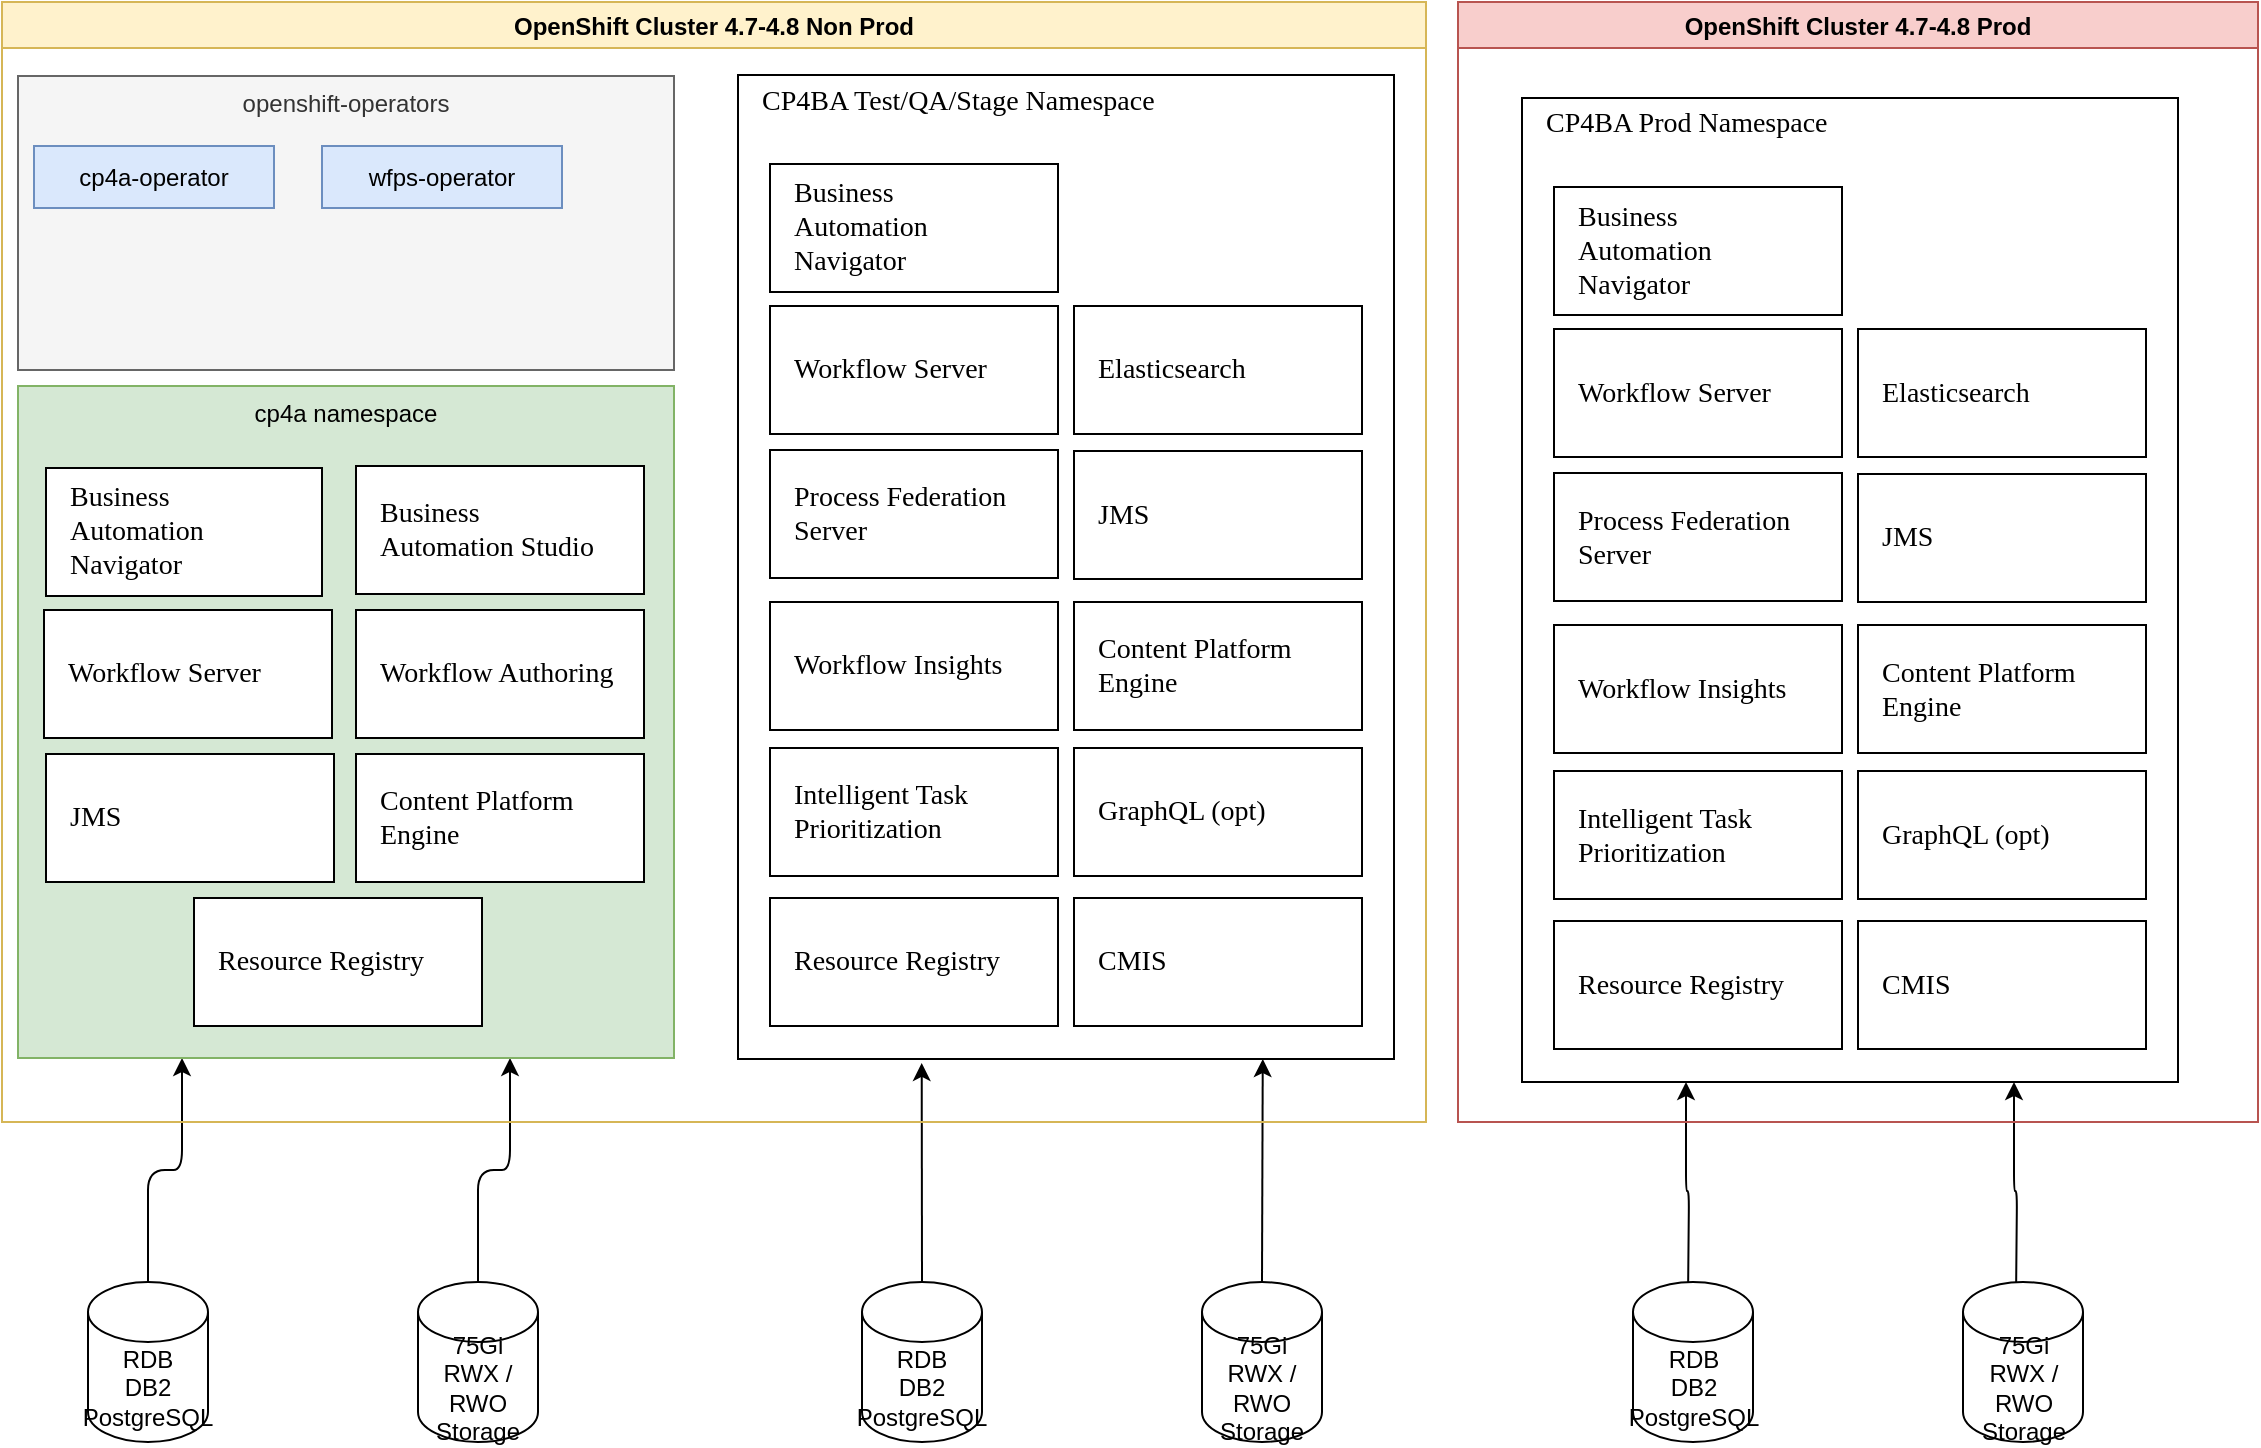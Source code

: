 ﻿<mxfile>
    <diagram id="n7cRyCmh6ItZVgxvmuYI" name="Page-1">
        <mxGraphModel dx="1011" dy="678" grid="1" gridSize="8" guides="1" tooltips="1" connect="1" arrows="1" fold="1" page="1" pageScale="1" pageWidth="1169" pageHeight="827" background="#ffffff" math="0" shadow="0">
            <root>
                <MiscDiagram modelType="MiscDiagram" lastModifiedUserId="dbush@ibm.com" description="" lastModified="2022-01-25T23:59:19Z" _id="miscdiagram_B1mi-XiVt" label="Business Automation Workflow on OCP" id="0">
                    <mxCell/>
                </MiscDiagram>
                <mxCell id="1" parent="0"/>
                <mxCell id="miscdiagram_B1mi-XiVt_43dyQNuRUQxf" style="edgeStyle=orthogonalEdgeStyle;rounded=1;orthogonalLoop=1;jettySize=auto;html=1;jumpStyle=arc;jumpSize=8;entryX=0.25;entryY=1;entryDx=0;entryDy=0;exitX=0.5;exitY=0;exitDx=0;exitDy=0;exitPerimeter=0;" parent="1" source="4" target="15" edge="1">
                    <mxGeometry relative="1" as="geometry">
                        <mxPoint x="82" y="672" as="sourcePoint"/>
                    </mxGeometry>
                </mxCell>
                <mxCell id="miscdiagram_B1mi-XiVt_53dyQNuRDxSE" style="edgeStyle=orthogonalEdgeStyle;rounded=1;orthogonalLoop=1;jettySize=auto;html=1;jumpStyle=arc;jumpSize=8;entryX=0.75;entryY=1;entryDx=0;entryDy=0;exitX=0.5;exitY=0;exitDx=0;exitDy=0;exitPerimeter=0;" parent="1" source="7" target="15" edge="1">
                    <mxGeometry relative="1" as="geometry">
                        <mxPoint x="180" y="673" as="sourcePoint"/>
                    </mxGeometry>
                </mxCell>
                <mxCell id="miscdiagram_B1mi-XiVt_83dyQNuRceHy" style="edgeStyle=orthogonalEdgeStyle;rounded=1;orthogonalLoop=1;jettySize=auto;html=1;jumpStyle=arc;jumpSize=8;entryX=0.28;entryY=1.004;entryDx=0;entryDy=0;entryPerimeter=0;exitX=0.5;exitY=0;exitDx=0;exitDy=0;exitPerimeter=0;" parent="1" source="8" target="miscdiagram_B1mi-XiVt_233dyQNuR5TzZ" edge="1">
                    <mxGeometry relative="1" as="geometry">
                        <mxPoint x="468" y="673" as="sourcePoint"/>
                    </mxGeometry>
                </mxCell>
                <mxCell id="miscdiagram_B1mi-XiVt_93dyQNuRpAbz" style="edgeStyle=orthogonalEdgeStyle;rounded=1;orthogonalLoop=1;jettySize=auto;html=1;jumpStyle=arc;jumpSize=8;entryX=0.8;entryY=1;entryDx=0;entryDy=0;entryPerimeter=0;exitX=0.5;exitY=0;exitDx=0;exitDy=0;exitPerimeter=0;" parent="1" source="9" target="miscdiagram_B1mi-XiVt_233dyQNuR5TzZ" edge="1">
                    <mxGeometry relative="1" as="geometry">
                        <mxPoint x="639" y="673" as="sourcePoint"/>
                    </mxGeometry>
                </mxCell>
                <mxCell id="miscdiagram_B1mi-XiVt_123dyQNuRwhRd" style="edgeStyle=orthogonalEdgeStyle;rounded=1;orthogonalLoop=1;jettySize=auto;html=1;jumpStyle=arc;jumpSize=8;entryX=0.25;entryY=1;entryDx=0;entryDy=0;entryPerimeter=0;" parent="1" target="miscdiagram_B1mi-XiVt_363dyQNuRBiuD" edge="1">
                    <mxGeometry relative="1" as="geometry">
                        <mxPoint x="851" y="673" as="sourcePoint"/>
                    </mxGeometry>
                </mxCell>
                <mxCell id="miscdiagram_B1mi-XiVt_133dyQNuRwoWk" style="edgeStyle=orthogonalEdgeStyle;rounded=1;orthogonalLoop=1;jettySize=auto;html=1;jumpStyle=arc;jumpSize=8;entryX=0.75;entryY=1;entryDx=0;entryDy=0;entryPerimeter=0;" parent="1" target="miscdiagram_B1mi-XiVt_363dyQNuRBiuD" edge="1">
                    <mxGeometry relative="1" as="geometry">
                        <mxPoint x="1015" y="673" as="sourcePoint"/>
                    </mxGeometry>
                </mxCell>
                <mxCell id="2" value="OpenShift Cluster 4.7-4.8 Non Prod" style="swimlane;fillColor=#fff2cc;strokeColor=#d6b656;" parent="1" vertex="1">
                    <mxGeometry x="8" y="24" width="712" height="560" as="geometry"/>
                </mxCell>
                <UserObject placeholders="1" label="CP4BA Test/QA/Stage Namespace" Icon-Name="border--none" id="miscdiagram_B1mi-XiVt_233dyQNuR5TzZ">
                    <mxCell style="shape=mxgraph.ibm2mondrian.base;shapeType=lg;shapeLayout=expanded;colorFamily=green;colorBackground=noColor:noColor;html=1;whiteSpace=wrap;metaEdit=1;strokeWidth=1;collapsible=0;recursiveResize=0;expand=0;fontFamily=IBM Plex Sans;fontColor=#000000;fontSize=14;image=;verticalAlign=top;align=left;spacing=0;spacingLeft=12;spacingRight=16;spacingTop=0;spacingBottom=0;container=1" parent="2" vertex="1">
                        <mxGeometry x="368" y="36.5" width="328" height="492" as="geometry"/>
                    </mxCell>
                </UserObject>
                <UserObject placeholders="1" label="Business Automation Navigator" Icon-Name="cube" _id="userobject_36y3cLvDFU4" id="miscdiagram_B1mi-XiVt_243dyQNuRa10m">
                    <mxCell style="shape=mxgraph.ibm2mondrian.base;shapeType=lg;shapeLayout=expanded;colorFamily=green;colorBackground=noColor:noColor;html=1;whiteSpace=wrap;metaEdit=1;strokeWidth=1;collapsible=0;recursiveResize=0;expand=0;fontFamily=IBM Plex Sans;fontColor=#000000;fontSize=14;image=;verticalAlign=middle;align=left;spacing=0;spacingLeft=12;spacingRight=16;spacingTop=0;spacingBottom=0;container=1" parent="miscdiagram_B1mi-XiVt_233dyQNuR5TzZ" vertex="1">
                        <mxGeometry x="16" y="44.5" width="144" height="64" as="geometry"/>
                    </mxCell>
                </UserObject>
                <UserObject placeholders="1" label="Workflow Server" Icon-Name="cube" _id="userobject_36y3cLvdL76" id="miscdiagram_B1mi-XiVt_253dyQNuRO6Fu">
                    <mxCell style="shape=mxgraph.ibm2mondrian.base;shapeType=lg;shapeLayout=expanded;colorFamily=green;colorBackground=noColor:noColor;html=1;whiteSpace=wrap;metaEdit=1;strokeWidth=1;collapsible=0;recursiveResize=0;expand=0;fontFamily=IBM Plex Sans;fontColor=#000000;fontSize=14;image=;verticalAlign=middle;align=left;spacing=0;spacingLeft=12;spacingRight=16;spacingTop=0;spacingBottom=0;container=1" parent="miscdiagram_B1mi-XiVt_233dyQNuR5TzZ" vertex="1">
                        <mxGeometry x="16" y="115.5" width="144" height="64" as="geometry"/>
                    </mxCell>
                </UserObject>
                <UserObject placeholders="1" label="Process Federation Server" Icon-Name="cube" _id="userobject_36y3cLvsVA0" id="miscdiagram_B1mi-XiVt_263dyQNuRanNm">
                    <mxCell style="shape=mxgraph.ibm2mondrian.base;shapeType=lg;shapeLayout=expanded;colorFamily=green;colorBackground=noColor:noColor;html=1;whiteSpace=wrap;metaEdit=1;strokeWidth=1;collapsible=0;recursiveResize=0;expand=0;fontFamily=IBM Plex Sans;fontColor=#000000;fontSize=14;image=;verticalAlign=middle;align=left;spacing=0;spacingLeft=12;spacingRight=16;spacingTop=0;spacingBottom=0;container=1" parent="miscdiagram_B1mi-XiVt_233dyQNuR5TzZ" vertex="1">
                        <mxGeometry x="16" y="187.5" width="144" height="64" as="geometry"/>
                    </mxCell>
                </UserObject>
                <UserObject placeholders="1" label="Workflow Insights" Icon-Name="cube" _id="userobject_36y3cLvmbec" id="miscdiagram_B1mi-XiVt_273dyQNuRzqN7">
                    <mxCell style="shape=mxgraph.ibm2mondrian.base;shapeType=lg;shapeLayout=expanded;colorFamily=green;colorBackground=noColor:noColor;html=1;whiteSpace=wrap;metaEdit=1;strokeWidth=1;collapsible=0;recursiveResize=0;expand=0;fontFamily=IBM Plex Sans;fontColor=#000000;fontSize=14;image=;verticalAlign=middle;align=left;spacing=0;spacingLeft=12;spacingRight=16;spacingTop=0;spacingBottom=0;container=1" parent="miscdiagram_B1mi-XiVt_233dyQNuR5TzZ" vertex="1">
                        <mxGeometry x="16" y="263.5" width="144" height="64" as="geometry"/>
                    </mxCell>
                </UserObject>
                <UserObject placeholders="1" label="Intelligent Task Prioritization" Icon-Name="cube" _id="userobject_36y3cLwKX6J" id="miscdiagram_B1mi-XiVt_283dyQNuR9ckj">
                    <mxCell style="shape=mxgraph.ibm2mondrian.base;shapeType=lg;shapeLayout=expanded;colorFamily=green;colorBackground=noColor:noColor;html=1;whiteSpace=wrap;metaEdit=1;strokeWidth=1;collapsible=0;recursiveResize=0;expand=0;fontFamily=IBM Plex Sans;fontColor=#000000;fontSize=14;image=;verticalAlign=middle;align=left;spacing=0;spacingLeft=12;spacingRight=16;spacingTop=0;spacingBottom=0;container=1" parent="miscdiagram_B1mi-XiVt_233dyQNuR5TzZ" vertex="1">
                        <mxGeometry x="16" y="336.5" width="144" height="64" as="geometry"/>
                    </mxCell>
                </UserObject>
                <UserObject placeholders="1" label="Resource Registry" Icon-Name="cube" _id="userobject_36y3cLwXUUV" id="miscdiagram_B1mi-XiVt_293dyQNuRFxgx">
                    <mxCell style="shape=mxgraph.ibm2mondrian.base;shapeType=lg;shapeLayout=expanded;colorFamily=green;colorBackground=noColor:noColor;html=1;whiteSpace=wrap;metaEdit=1;strokeWidth=1;collapsible=0;recursiveResize=0;expand=0;fontFamily=IBM Plex Sans;fontColor=#000000;fontSize=14;image=;verticalAlign=middle;align=left;spacing=0;spacingLeft=12;spacingRight=16;spacingTop=0;spacingBottom=0;container=1" parent="miscdiagram_B1mi-XiVt_233dyQNuR5TzZ" vertex="1">
                        <mxGeometry x="16" y="411.5" width="144" height="64" as="geometry"/>
                    </mxCell>
                </UserObject>
                <UserObject placeholders="1" label="CMIS" Icon-Name="cube" _id="userobject_36y3cLwbZLd" id="miscdiagram_B1mi-XiVt_303dyQNuRKM2L">
                    <mxCell style="shape=mxgraph.ibm2mondrian.base;shapeType=lg;shapeLayout=expanded;colorFamily=green;colorBackground=noColor:noColor;html=1;whiteSpace=wrap;metaEdit=1;strokeWidth=1;collapsible=0;recursiveResize=0;expand=0;fontFamily=IBM Plex Sans;fontColor=#000000;fontSize=14;image=;verticalAlign=middle;align=left;spacing=0;spacingLeft=12;spacingRight=16;spacingTop=0;spacingBottom=0;container=1" parent="miscdiagram_B1mi-XiVt_233dyQNuR5TzZ" vertex="1">
                        <mxGeometry x="168" y="411.5" width="144" height="64" as="geometry"/>
                    </mxCell>
                </UserObject>
                <UserObject placeholders="1" label="GraphQL (opt)" Icon-Name="cube" _id="userobject_36y3cLwqY6W" id="miscdiagram_B1mi-XiVt_313dyQNuRqNgW">
                    <mxCell style="shape=mxgraph.ibm2mondrian.base;shapeType=lg;shapeLayout=expanded;colorFamily=green;colorBackground=noColor:noColor;html=1;whiteSpace=wrap;metaEdit=1;strokeWidth=1;collapsible=0;recursiveResize=0;expand=0;fontFamily=IBM Plex Sans;fontColor=#000000;fontSize=14;image=;verticalAlign=middle;align=left;spacing=0;spacingLeft=12;spacingRight=16;spacingTop=0;spacingBottom=0;container=1" parent="miscdiagram_B1mi-XiVt_233dyQNuR5TzZ" vertex="1">
                        <mxGeometry x="168" y="336.5" width="144" height="64" as="geometry"/>
                    </mxCell>
                </UserObject>
                <UserObject placeholders="1" label="Content Platform Engine" Icon-Name="cube" _id="userobject_36y3cLwYVOy" id="miscdiagram_B1mi-XiVt_323dyQNuRf5Pd">
                    <mxCell style="shape=mxgraph.ibm2mondrian.base;shapeType=lg;shapeLayout=expanded;colorFamily=green;colorBackground=noColor:noColor;html=1;whiteSpace=wrap;metaEdit=1;strokeWidth=1;collapsible=0;recursiveResize=0;expand=0;fontFamily=IBM Plex Sans;fontColor=#000000;fontSize=14;image=;verticalAlign=middle;align=left;spacing=0;spacingLeft=12;spacingRight=16;spacingTop=0;spacingBottom=0;container=1" parent="miscdiagram_B1mi-XiVt_233dyQNuR5TzZ" vertex="1">
                        <mxGeometry x="168" y="263.5" width="144" height="64" as="geometry"/>
                    </mxCell>
                </UserObject>
                <UserObject placeholders="1" label="JMS" Icon-Name="cube" _id="userobject_36y3cLwyxS9" id="miscdiagram_B1mi-XiVt_333dyQNuRNixF">
                    <mxCell style="shape=mxgraph.ibm2mondrian.base;shapeType=lg;shapeLayout=expanded;colorFamily=green;colorBackground=noColor:noColor;html=1;whiteSpace=wrap;metaEdit=1;strokeWidth=1;collapsible=0;recursiveResize=0;expand=0;fontFamily=IBM Plex Sans;fontColor=#000000;fontSize=14;image=;verticalAlign=middle;align=left;spacing=0;spacingLeft=12;spacingRight=16;spacingTop=0;spacingBottom=0;container=1" parent="miscdiagram_B1mi-XiVt_233dyQNuR5TzZ" vertex="1">
                        <mxGeometry x="168" y="188" width="144" height="64" as="geometry"/>
                    </mxCell>
                </UserObject>
                <UserObject placeholders="1" label="Elasticsearch" Icon-Name="cube" _id="userobject_36y3cLwUjYT" id="miscdiagram_B1mi-XiVt_343dyQNuRgBMq">
                    <mxCell style="shape=mxgraph.ibm2mondrian.base;shapeType=lg;shapeLayout=expanded;colorFamily=green;colorBackground=noColor:noColor;html=1;whiteSpace=wrap;metaEdit=1;strokeWidth=1;collapsible=0;recursiveResize=0;expand=0;fontFamily=IBM Plex Sans;fontColor=#000000;fontSize=14;image=;verticalAlign=middle;align=left;spacing=0;spacingLeft=12;spacingRight=16;spacingTop=0;spacingBottom=0;container=1" parent="miscdiagram_B1mi-XiVt_233dyQNuR5TzZ" vertex="1">
                        <mxGeometry x="168" y="115.5" width="144" height="64" as="geometry"/>
                    </mxCell>
                </UserObject>
                <mxCell id="12" value="openshift-operators" style="rounded=0;whiteSpace=wrap;html=1;fillColor=#f5f5f5;fontColor=#333333;strokeColor=#666666;verticalAlign=top;" parent="2" vertex="1">
                    <mxGeometry x="8" y="37" width="328" height="147" as="geometry"/>
                </mxCell>
                <mxCell id="13" value="cp4a-operator" style="rounded=0;whiteSpace=wrap;html=1;fillColor=#dae8fc;strokeColor=#6c8ebf;" parent="2" vertex="1">
                    <mxGeometry x="16" y="72" width="120" height="31" as="geometry"/>
                </mxCell>
                <mxCell id="14" value="wfps-operator" style="rounded=0;whiteSpace=wrap;html=1;fillColor=#dae8fc;strokeColor=#6c8ebf;" parent="2" vertex="1">
                    <mxGeometry x="160" y="72" width="120" height="31" as="geometry"/>
                </mxCell>
                <mxCell id="15" value="cp4a namespace" style="rounded=0;whiteSpace=wrap;html=1;verticalAlign=top;fillColor=#d5e8d4;strokeColor=#82b366;" vertex="1" parent="2">
                    <mxGeometry x="8" y="192" width="328" height="336" as="geometry"/>
                </mxCell>
                <UserObject placeholders="1" label="Business Automation Navigator" Icon-Name="cube" _id="userobject_36xxOpgz7oH" id="miscdiagram_B1mi-XiVt_183dyQNuRCdp0">
                    <mxCell style="shape=mxgraph.ibm2mondrian.base;shapeType=lg;shapeLayout=expanded;colorFamily=green;colorBackground=noColor:noColor;html=1;whiteSpace=wrap;metaEdit=1;strokeWidth=1;collapsible=0;recursiveResize=0;expand=0;fontFamily=IBM Plex Sans;fontColor=#000000;fontSize=14;image=;verticalAlign=middle;align=left;spacing=0;spacingLeft=12;spacingRight=16;spacingTop=0;spacingBottom=0;container=1" parent="2" vertex="1">
                        <mxGeometry x="22" y="233" width="138" height="64" as="geometry"/>
                    </mxCell>
                </UserObject>
                <UserObject placeholders="1" label="Business Automation Studio" Icon-Name="cube" _id="userobject_36xzUgNaQta" id="miscdiagram_B1mi-XiVt_203dyQNuRJsQD">
                    <mxCell style="shape=mxgraph.ibm2mondrian.base;shapeType=lg;shapeLayout=expanded;colorFamily=green;colorBackground=noColor:noColor;html=1;whiteSpace=wrap;metaEdit=1;strokeWidth=1;collapsible=0;recursiveResize=0;expand=0;fontFamily=IBM Plex Sans;fontColor=#000000;fontSize=14;image=;verticalAlign=middle;align=left;spacing=0;spacingLeft=12;spacingRight=16;spacingTop=0;spacingBottom=0;container=1" parent="2" vertex="1">
                        <mxGeometry x="177" y="232" width="144" height="64" as="geometry"/>
                    </mxCell>
                </UserObject>
                <UserObject placeholders="1" label="Workflow Authoring" Icon-Name="cube" _id="userobject_33307lJiBC1" id="miscdiagram_B1mi-XiVt_173dyQNuRdhab">
                    <mxCell style="shape=mxgraph.ibm2mondrian.base;shapeType=lg;shapeLayout=expanded;colorFamily=green;colorBackground=noColor:noColor;html=1;whiteSpace=wrap;metaEdit=1;strokeWidth=1;collapsible=0;recursiveResize=0;expand=0;fontFamily=IBM Plex Sans;fontColor=#000000;fontSize=14;image=;verticalAlign=middle;align=left;spacing=0;spacingLeft=12;spacingRight=16;spacingTop=0;spacingBottom=0;container=1" parent="2" vertex="1">
                        <mxGeometry x="177" y="304" width="144" height="64" as="geometry"/>
                    </mxCell>
                </UserObject>
                <UserObject placeholders="1" label="Workflow Server" Icon-Name="cube" id="miscdiagram_B1mi-XiVt_163dyQNuR74nw">
                    <mxCell style="shape=mxgraph.ibm2mondrian.base;shapeType=lg;shapeLayout=expanded;colorFamily=green;colorBackground=noColor:noColor;html=1;whiteSpace=wrap;metaEdit=1;strokeWidth=1;collapsible=0;recursiveResize=0;expand=0;fontFamily=IBM Plex Sans;fontColor=#000000;fontSize=14;image=;verticalAlign=middle;align=left;spacing=0;spacingLeft=12;spacingRight=16;spacingTop=0;spacingBottom=0;container=1" parent="2" vertex="1">
                        <mxGeometry x="21" y="304" width="144" height="64" as="geometry"/>
                    </mxCell>
                </UserObject>
                <UserObject placeholders="1" label="Content Platform Engine" Icon-Name="cube" _id="userobject_36xA98gBrEq" id="miscdiagram_B1mi-XiVt_213dyQNuRk7iZ">
                    <mxCell style="shape=mxgraph.ibm2mondrian.base;shapeType=lg;shapeLayout=expanded;colorFamily=green;colorBackground=noColor:noColor;html=1;whiteSpace=wrap;metaEdit=1;strokeWidth=1;collapsible=0;recursiveResize=0;expand=0;fontFamily=IBM Plex Sans;fontColor=#000000;fontSize=14;image=;verticalAlign=middle;align=left;spacing=0;spacingLeft=12;spacingRight=16;spacingTop=0;spacingBottom=0;container=1" parent="2" vertex="1">
                        <mxGeometry x="177" y="376" width="144" height="64" as="geometry"/>
                    </mxCell>
                </UserObject>
                <UserObject placeholders="1" label="JMS" Icon-Name="cube" _id="userobject_36xAfdTrJis" id="miscdiagram_B1mi-XiVt_223dyQNuR4viP">
                    <mxCell style="shape=mxgraph.ibm2mondrian.base;shapeType=lg;shapeLayout=expanded;colorFamily=green;colorBackground=noColor:noColor;html=1;whiteSpace=wrap;metaEdit=1;strokeWidth=1;collapsible=0;recursiveResize=0;expand=0;fontFamily=IBM Plex Sans;fontColor=#000000;fontSize=14;image=;verticalAlign=middle;align=left;spacing=0;spacingLeft=12;spacingRight=16;spacingTop=0;spacingBottom=0;container=1" parent="2" vertex="1">
                        <mxGeometry x="22" y="376" width="144" height="64" as="geometry"/>
                    </mxCell>
                </UserObject>
                <UserObject placeholders="1" label="Resource Registry" Icon-Name="cube" _id="userobject_36xxV5GtFeF" id="miscdiagram_B1mi-XiVt_193dyQNuRiL15">
                    <mxCell style="shape=mxgraph.ibm2mondrian.base;shapeType=lg;shapeLayout=expanded;colorFamily=green;colorBackground=noColor:noColor;html=1;whiteSpace=wrap;metaEdit=1;strokeWidth=1;collapsible=0;recursiveResize=0;expand=0;fontFamily=IBM Plex Sans;fontColor=#000000;fontSize=14;image=;verticalAlign=middle;align=left;spacing=0;spacingLeft=12;spacingRight=16;spacingTop=0;spacingBottom=0;container=1" parent="2" vertex="1">
                        <mxGeometry x="96" y="448" width="144" height="64" as="geometry"/>
                    </mxCell>
                </UserObject>
                <mxCell id="3" value="OpenShift Cluster 4.7-4.8 Prod" style="swimlane;fillColor=#f8cecc;strokeColor=#b85450;" parent="1" vertex="1">
                    <mxGeometry x="736" y="24" width="400" height="560" as="geometry"/>
                </mxCell>
                <UserObject placeholders="1" label="CP4BA Prod Namespace" Icon-Name="border--none" _id="userobject_3aq1ApxJrjd" id="miscdiagram_B1mi-XiVt_363dyQNuRBiuD">
                    <mxCell style="shape=mxgraph.ibm2mondrian.base;shapeType=lg;shapeLayout=expanded;colorFamily=green;colorBackground=noColor:noColor;html=1;whiteSpace=wrap;metaEdit=1;strokeWidth=1;collapsible=0;recursiveResize=0;expand=0;fontFamily=IBM Plex Sans;fontColor=#000000;fontSize=14;image=;verticalAlign=top;align=left;spacing=0;spacingLeft=12;spacingRight=16;spacingTop=0;spacingBottom=0;container=1" parent="3" vertex="1">
                        <mxGeometry x="32" y="48" width="328" height="492" as="geometry"/>
                    </mxCell>
                </UserObject>
                <UserObject placeholders="1" label="Business Automation Navigator" Icon-Name="cube" _id="userobject_3aq1ApyPILN" id="miscdiagram_B1mi-XiVt_373dyQNuRimFg">
                    <mxCell style="shape=mxgraph.ibm2mondrian.base;shapeType=lg;shapeLayout=expanded;colorFamily=green;colorBackground=noColor:noColor;html=1;whiteSpace=wrap;metaEdit=1;strokeWidth=1;collapsible=0;recursiveResize=0;expand=0;fontFamily=IBM Plex Sans;fontColor=#000000;fontSize=14;image=;verticalAlign=middle;align=left;spacing=0;spacingLeft=12;spacingRight=16;spacingTop=0;spacingBottom=0;container=1" parent="miscdiagram_B1mi-XiVt_363dyQNuRBiuD" vertex="1">
                        <mxGeometry x="16" y="44.5" width="144" height="64" as="geometry"/>
                    </mxCell>
                </UserObject>
                <UserObject placeholders="1" label="Workflow Server" Icon-Name="cube" _id="userobject_3aq1ApyDzPA" id="miscdiagram_B1mi-XiVt_383dyQNuRLyA6">
                    <mxCell style="shape=mxgraph.ibm2mondrian.base;shapeType=lg;shapeLayout=expanded;colorFamily=green;colorBackground=noColor:noColor;html=1;whiteSpace=wrap;metaEdit=1;strokeWidth=1;collapsible=0;recursiveResize=0;expand=0;fontFamily=IBM Plex Sans;fontColor=#000000;fontSize=14;image=;verticalAlign=middle;align=left;spacing=0;spacingLeft=12;spacingRight=16;spacingTop=0;spacingBottom=0;container=1" parent="miscdiagram_B1mi-XiVt_363dyQNuRBiuD" vertex="1">
                        <mxGeometry x="16" y="115.5" width="144" height="64" as="geometry"/>
                    </mxCell>
                </UserObject>
                <UserObject placeholders="1" label="Process Federation Server" Icon-Name="cube" _id="userobject_3aq1Apy78M6" id="miscdiagram_B1mi-XiVt_393dyQNuRI2Vs">
                    <mxCell style="shape=mxgraph.ibm2mondrian.base;shapeType=lg;shapeLayout=expanded;colorFamily=green;colorBackground=noColor:noColor;html=1;whiteSpace=wrap;metaEdit=1;strokeWidth=1;collapsible=0;recursiveResize=0;expand=0;fontFamily=IBM Plex Sans;fontColor=#000000;fontSize=14;image=;verticalAlign=middle;align=left;spacing=0;spacingLeft=12;spacingRight=16;spacingTop=0;spacingBottom=0;container=1" parent="miscdiagram_B1mi-XiVt_363dyQNuRBiuD" vertex="1">
                        <mxGeometry x="16" y="187.5" width="144" height="64" as="geometry"/>
                    </mxCell>
                </UserObject>
                <UserObject placeholders="1" label="Workflow Insights" Icon-Name="cube" _id="userobject_3aq1ApyDDlS" id="miscdiagram_B1mi-XiVt_403dyQNuRXnkZ">
                    <mxCell style="shape=mxgraph.ibm2mondrian.base;shapeType=lg;shapeLayout=expanded;colorFamily=green;colorBackground=noColor:noColor;html=1;whiteSpace=wrap;metaEdit=1;strokeWidth=1;collapsible=0;recursiveResize=0;expand=0;fontFamily=IBM Plex Sans;fontColor=#000000;fontSize=14;image=;verticalAlign=middle;align=left;spacing=0;spacingLeft=12;spacingRight=16;spacingTop=0;spacingBottom=0;container=1" parent="miscdiagram_B1mi-XiVt_363dyQNuRBiuD" vertex="1">
                        <mxGeometry x="16" y="263.5" width="144" height="64" as="geometry"/>
                    </mxCell>
                </UserObject>
                <UserObject placeholders="1" label="Intelligent Task Prioritization" Icon-Name="cube" _id="userobject_3aq1Apyd17G" id="miscdiagram_B1mi-XiVt_413dyQNuRLKEp">
                    <mxCell style="shape=mxgraph.ibm2mondrian.base;shapeType=lg;shapeLayout=expanded;colorFamily=green;colorBackground=noColor:noColor;html=1;whiteSpace=wrap;metaEdit=1;strokeWidth=1;collapsible=0;recursiveResize=0;expand=0;fontFamily=IBM Plex Sans;fontColor=#000000;fontSize=14;image=;verticalAlign=middle;align=left;spacing=0;spacingLeft=12;spacingRight=16;spacingTop=0;spacingBottom=0;container=1" parent="miscdiagram_B1mi-XiVt_363dyQNuRBiuD" vertex="1">
                        <mxGeometry x="16" y="336.5" width="144" height="64" as="geometry"/>
                    </mxCell>
                </UserObject>
                <UserObject placeholders="1" label="Resource Registry" Icon-Name="cube" _id="userobject_3aq1Apygkcd" id="miscdiagram_B1mi-XiVt_423dyQNuRAbgW">
                    <mxCell style="shape=mxgraph.ibm2mondrian.base;shapeType=lg;shapeLayout=expanded;colorFamily=green;colorBackground=noColor:noColor;html=1;whiteSpace=wrap;metaEdit=1;strokeWidth=1;collapsible=0;recursiveResize=0;expand=0;fontFamily=IBM Plex Sans;fontColor=#000000;fontSize=14;image=;verticalAlign=middle;align=left;spacing=0;spacingLeft=12;spacingRight=16;spacingTop=0;spacingBottom=0;container=1" parent="miscdiagram_B1mi-XiVt_363dyQNuRBiuD" vertex="1">
                        <mxGeometry x="16" y="411.5" width="144" height="64" as="geometry"/>
                    </mxCell>
                </UserObject>
                <UserObject placeholders="1" label="CMIS" Icon-Name="cube" _id="userobject_3aq1ApygPoH" id="miscdiagram_B1mi-XiVt_433dyQNuRjUTo">
                    <mxCell style="shape=mxgraph.ibm2mondrian.base;shapeType=lg;shapeLayout=expanded;colorFamily=green;colorBackground=noColor:noColor;html=1;whiteSpace=wrap;metaEdit=1;strokeWidth=1;collapsible=0;recursiveResize=0;expand=0;fontFamily=IBM Plex Sans;fontColor=#000000;fontSize=14;image=;verticalAlign=middle;align=left;spacing=0;spacingLeft=12;spacingRight=16;spacingTop=0;spacingBottom=0;container=1" parent="miscdiagram_B1mi-XiVt_363dyQNuRBiuD" vertex="1">
                        <mxGeometry x="168" y="411.5" width="144" height="64" as="geometry"/>
                    </mxCell>
                </UserObject>
                <UserObject placeholders="1" label="GraphQL (opt)" Icon-Name="cube" _id="userobject_3aq1ApyVMvK" id="miscdiagram_B1mi-XiVt_443dyQNuRU6na">
                    <mxCell style="shape=mxgraph.ibm2mondrian.base;shapeType=lg;shapeLayout=expanded;colorFamily=green;colorBackground=noColor:noColor;html=1;whiteSpace=wrap;metaEdit=1;strokeWidth=1;collapsible=0;recursiveResize=0;expand=0;fontFamily=IBM Plex Sans;fontColor=#000000;fontSize=14;image=;verticalAlign=middle;align=left;spacing=0;spacingLeft=12;spacingRight=16;spacingTop=0;spacingBottom=0;container=1" parent="miscdiagram_B1mi-XiVt_363dyQNuRBiuD" vertex="1">
                        <mxGeometry x="168" y="336.5" width="144" height="64" as="geometry"/>
                    </mxCell>
                </UserObject>
                <UserObject placeholders="1" label="Content Platform Engine" Icon-Name="cube" _id="userobject_3aq1ApyZ2iY" id="miscdiagram_B1mi-XiVt_453dyQNuRQRpC">
                    <mxCell style="shape=mxgraph.ibm2mondrian.base;shapeType=lg;shapeLayout=expanded;colorFamily=green;colorBackground=noColor:noColor;html=1;whiteSpace=wrap;metaEdit=1;strokeWidth=1;collapsible=0;recursiveResize=0;expand=0;fontFamily=IBM Plex Sans;fontColor=#000000;fontSize=14;image=;verticalAlign=middle;align=left;spacing=0;spacingLeft=12;spacingRight=16;spacingTop=0;spacingBottom=0;container=1" parent="miscdiagram_B1mi-XiVt_363dyQNuRBiuD" vertex="1">
                        <mxGeometry x="168" y="263.5" width="144" height="64" as="geometry"/>
                    </mxCell>
                </UserObject>
                <UserObject placeholders="1" label="JMS" Icon-Name="cube" _id="userobject_3aq1Apyf4Vp" id="miscdiagram_B1mi-XiVt_463dyQNuRknFu">
                    <mxCell style="shape=mxgraph.ibm2mondrian.base;shapeType=lg;shapeLayout=expanded;colorFamily=green;colorBackground=noColor:noColor;html=1;whiteSpace=wrap;metaEdit=1;strokeWidth=1;collapsible=0;recursiveResize=0;expand=0;fontFamily=IBM Plex Sans;fontColor=#000000;fontSize=14;image=;verticalAlign=middle;align=left;spacing=0;spacingLeft=12;spacingRight=16;spacingTop=0;spacingBottom=0;container=1" parent="miscdiagram_B1mi-XiVt_363dyQNuRBiuD" vertex="1">
                        <mxGeometry x="168" y="188" width="144" height="64" as="geometry"/>
                    </mxCell>
                </UserObject>
                <UserObject placeholders="1" label="Elasticsearch" Icon-Name="cube" _id="userobject_3aq1Apzbwc4" id="miscdiagram_B1mi-XiVt_473dyQNuRft76">
                    <mxCell style="shape=mxgraph.ibm2mondrian.base;shapeType=lg;shapeLayout=expanded;colorFamily=green;colorBackground=noColor:noColor;html=1;whiteSpace=wrap;metaEdit=1;strokeWidth=1;collapsible=0;recursiveResize=0;expand=0;fontFamily=IBM Plex Sans;fontColor=#000000;fontSize=14;image=;verticalAlign=middle;align=left;spacing=0;spacingLeft=12;spacingRight=16;spacingTop=0;spacingBottom=0;container=1" parent="miscdiagram_B1mi-XiVt_363dyQNuRBiuD" vertex="1">
                        <mxGeometry x="168" y="115.5" width="144" height="64" as="geometry"/>
                    </mxCell>
                </UserObject>
                <mxCell id="4" value="RDB&lt;br&gt;DB2 PostgreSQL" style="shape=cylinder3;whiteSpace=wrap;html=1;boundedLbl=1;backgroundOutline=1;size=15;" parent="1" vertex="1">
                    <mxGeometry x="51" y="664" width="60" height="80" as="geometry"/>
                </mxCell>
                <mxCell id="7" value="75Gi&lt;br&gt;RWX / RWO&lt;br&gt;Storage" style="shape=cylinder3;whiteSpace=wrap;html=1;boundedLbl=1;backgroundOutline=1;size=15;" parent="1" vertex="1">
                    <mxGeometry x="216" y="664" width="60" height="80" as="geometry"/>
                </mxCell>
                <mxCell id="8" value="RDB&lt;br&gt;DB2 PostgreSQL" style="shape=cylinder3;whiteSpace=wrap;html=1;boundedLbl=1;backgroundOutline=1;size=15;" parent="1" vertex="1">
                    <mxGeometry x="438" y="664" width="60" height="80" as="geometry"/>
                </mxCell>
                <mxCell id="9" value="75Gi&lt;br&gt;RWX / RWO&lt;br&gt;Storage" style="shape=cylinder3;whiteSpace=wrap;html=1;boundedLbl=1;backgroundOutline=1;size=15;" parent="1" vertex="1">
                    <mxGeometry x="608" y="664" width="60" height="80" as="geometry"/>
                </mxCell>
                <mxCell id="10" value="RDB&lt;br&gt;DB2 PostgreSQL" style="shape=cylinder3;whiteSpace=wrap;html=1;boundedLbl=1;backgroundOutline=1;size=15;" parent="1" vertex="1">
                    <mxGeometry x="823.5" y="664" width="60" height="80" as="geometry"/>
                </mxCell>
                <mxCell id="11" value="75Gi&lt;br&gt;RWX / RWO&lt;br&gt;Storage" style="shape=cylinder3;whiteSpace=wrap;html=1;boundedLbl=1;backgroundOutline=1;size=15;" parent="1" vertex="1">
                    <mxGeometry x="988.5" y="664" width="60" height="80" as="geometry"/>
                </mxCell>
            </root>
        </mxGraphModel>
    </diagram>
</mxfile>